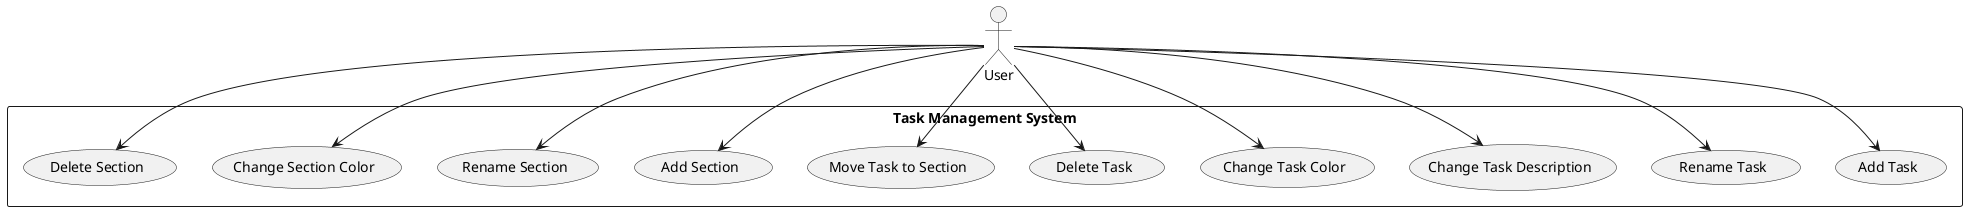 @startuml

actor User

rectangle "Task Management System" {
    User --> (Add Task)
    User --> (Rename Task)
    User --> (Change Task Description)
    User --> (Change Task Color)
    User --> (Delete Task)
    User --> (Move Task to Section)
    User --> (Add Section)
    User --> (Rename Section)
    User --> (Change Section Color)
    User --> (Delete Section)
}

@enduml
